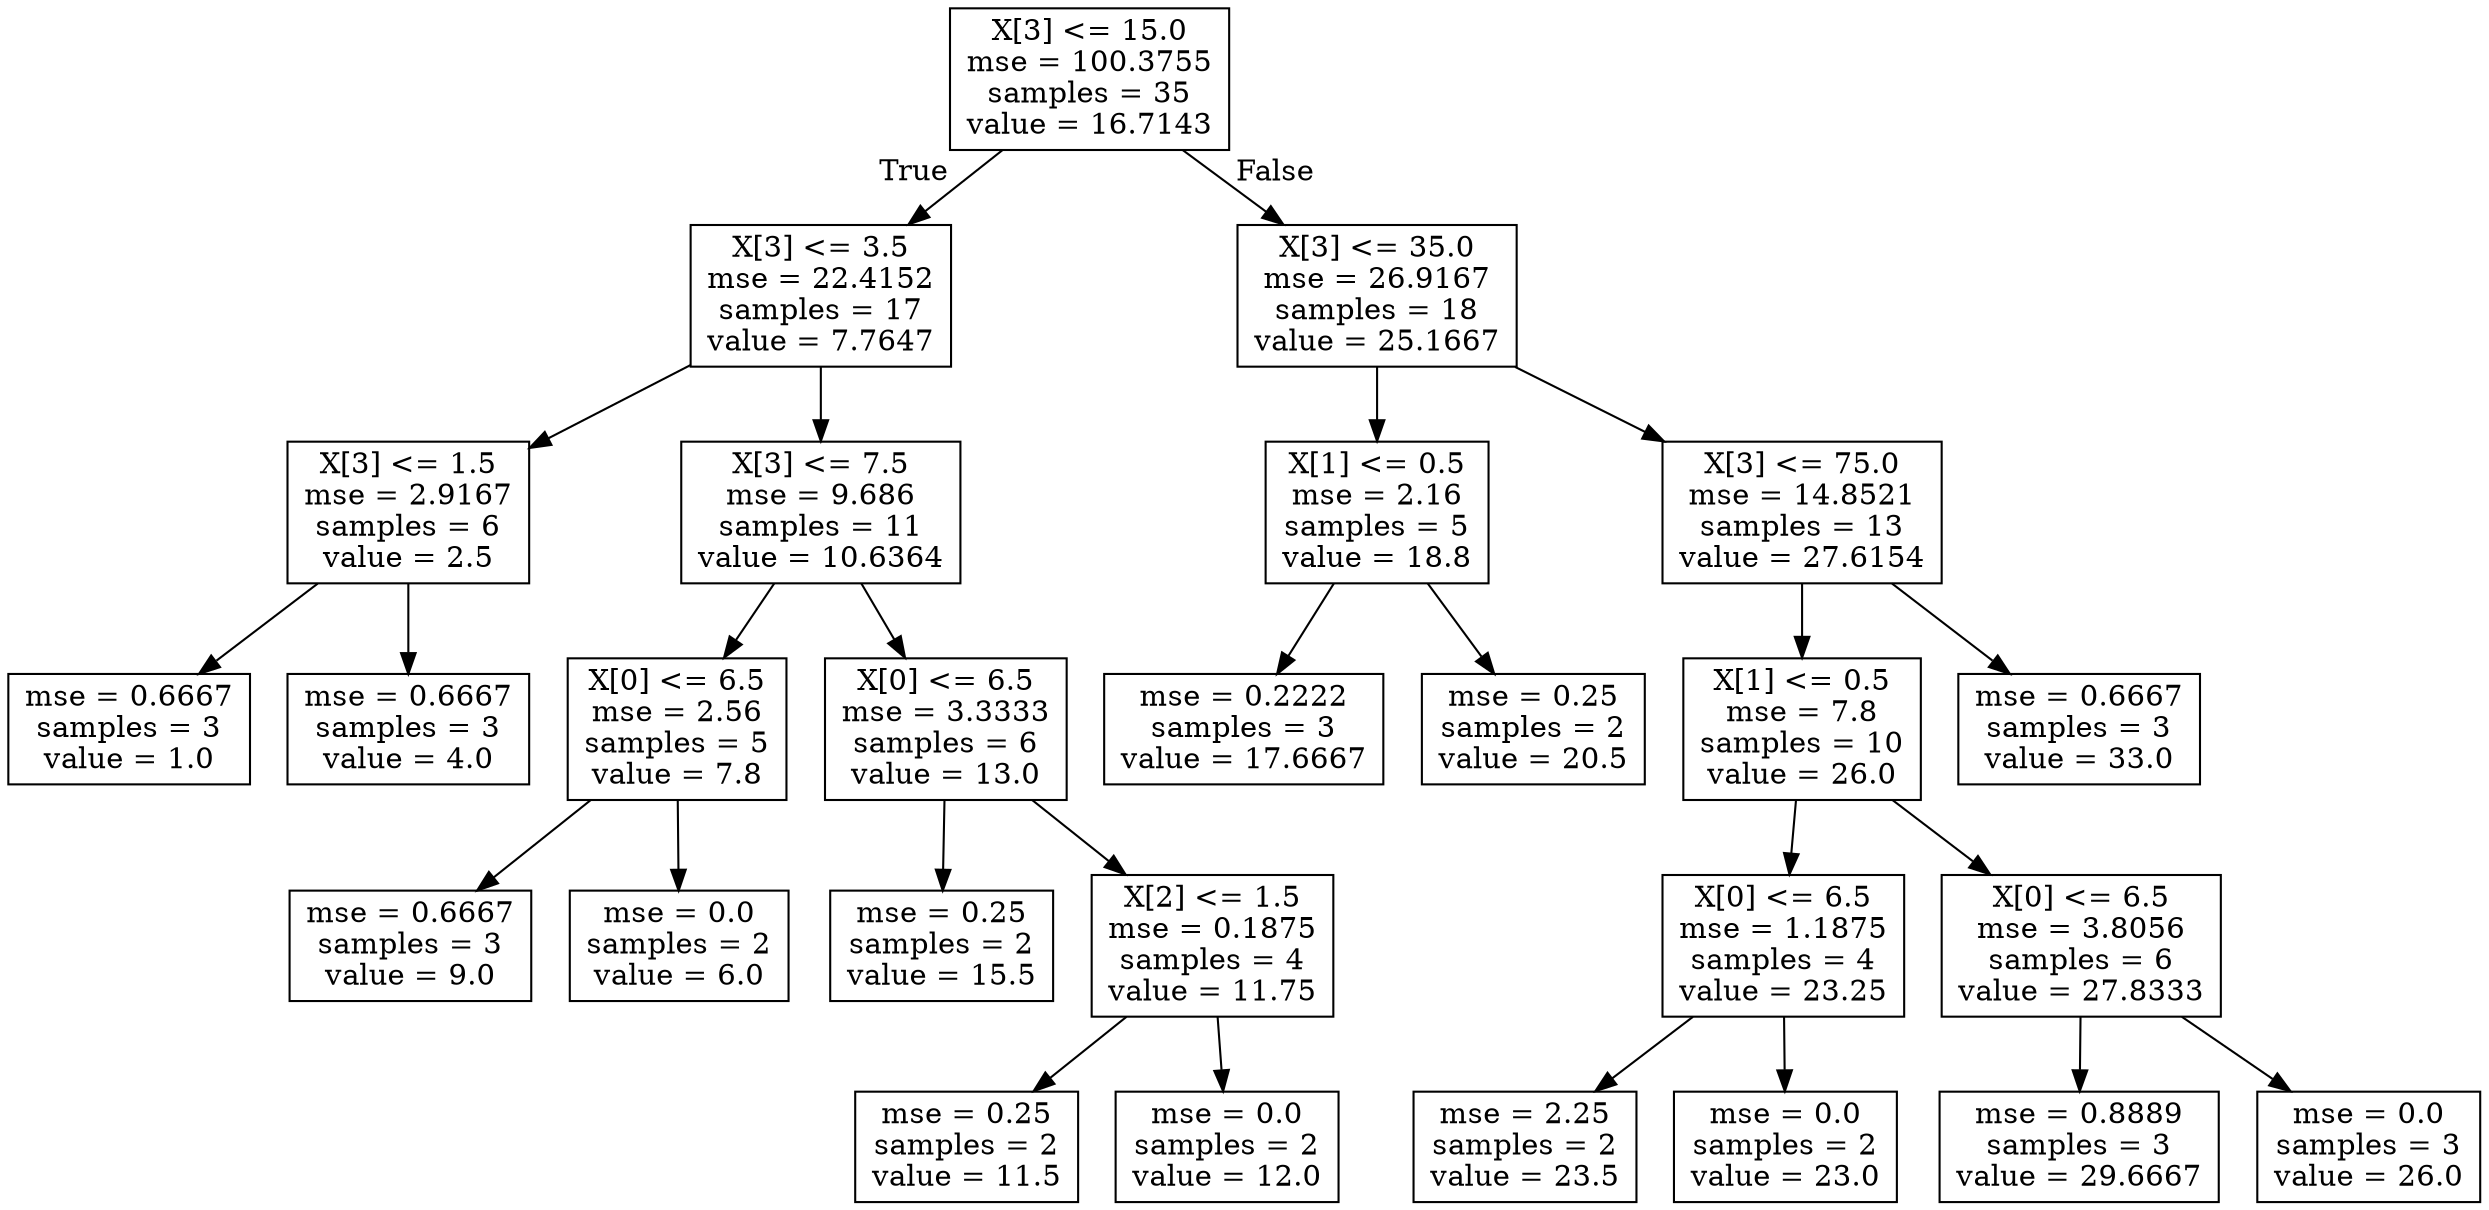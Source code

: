 digraph Tree {
node [shape=box] ;
0 [label="X[3] <= 15.0\nmse = 100.3755\nsamples = 35\nvalue = 16.7143"] ;
1 [label="X[3] <= 3.5\nmse = 22.4152\nsamples = 17\nvalue = 7.7647"] ;
0 -> 1 [labeldistance=2.5, labelangle=45, headlabel="True"] ;
2 [label="X[3] <= 1.5\nmse = 2.9167\nsamples = 6\nvalue = 2.5"] ;
1 -> 2 ;
3 [label="mse = 0.6667\nsamples = 3\nvalue = 1.0"] ;
2 -> 3 ;
4 [label="mse = 0.6667\nsamples = 3\nvalue = 4.0"] ;
2 -> 4 ;
5 [label="X[3] <= 7.5\nmse = 9.686\nsamples = 11\nvalue = 10.6364"] ;
1 -> 5 ;
6 [label="X[0] <= 6.5\nmse = 2.56\nsamples = 5\nvalue = 7.8"] ;
5 -> 6 ;
7 [label="mse = 0.6667\nsamples = 3\nvalue = 9.0"] ;
6 -> 7 ;
8 [label="mse = 0.0\nsamples = 2\nvalue = 6.0"] ;
6 -> 8 ;
9 [label="X[0] <= 6.5\nmse = 3.3333\nsamples = 6\nvalue = 13.0"] ;
5 -> 9 ;
10 [label="mse = 0.25\nsamples = 2\nvalue = 15.5"] ;
9 -> 10 ;
11 [label="X[2] <= 1.5\nmse = 0.1875\nsamples = 4\nvalue = 11.75"] ;
9 -> 11 ;
12 [label="mse = 0.25\nsamples = 2\nvalue = 11.5"] ;
11 -> 12 ;
13 [label="mse = 0.0\nsamples = 2\nvalue = 12.0"] ;
11 -> 13 ;
14 [label="X[3] <= 35.0\nmse = 26.9167\nsamples = 18\nvalue = 25.1667"] ;
0 -> 14 [labeldistance=2.5, labelangle=-45, headlabel="False"] ;
15 [label="X[1] <= 0.5\nmse = 2.16\nsamples = 5\nvalue = 18.8"] ;
14 -> 15 ;
16 [label="mse = 0.2222\nsamples = 3\nvalue = 17.6667"] ;
15 -> 16 ;
17 [label="mse = 0.25\nsamples = 2\nvalue = 20.5"] ;
15 -> 17 ;
18 [label="X[3] <= 75.0\nmse = 14.8521\nsamples = 13\nvalue = 27.6154"] ;
14 -> 18 ;
19 [label="X[1] <= 0.5\nmse = 7.8\nsamples = 10\nvalue = 26.0"] ;
18 -> 19 ;
20 [label="X[0] <= 6.5\nmse = 1.1875\nsamples = 4\nvalue = 23.25"] ;
19 -> 20 ;
21 [label="mse = 2.25\nsamples = 2\nvalue = 23.5"] ;
20 -> 21 ;
22 [label="mse = 0.0\nsamples = 2\nvalue = 23.0"] ;
20 -> 22 ;
23 [label="X[0] <= 6.5\nmse = 3.8056\nsamples = 6\nvalue = 27.8333"] ;
19 -> 23 ;
24 [label="mse = 0.8889\nsamples = 3\nvalue = 29.6667"] ;
23 -> 24 ;
25 [label="mse = 0.0\nsamples = 3\nvalue = 26.0"] ;
23 -> 25 ;
26 [label="mse = 0.6667\nsamples = 3\nvalue = 33.0"] ;
18 -> 26 ;
}